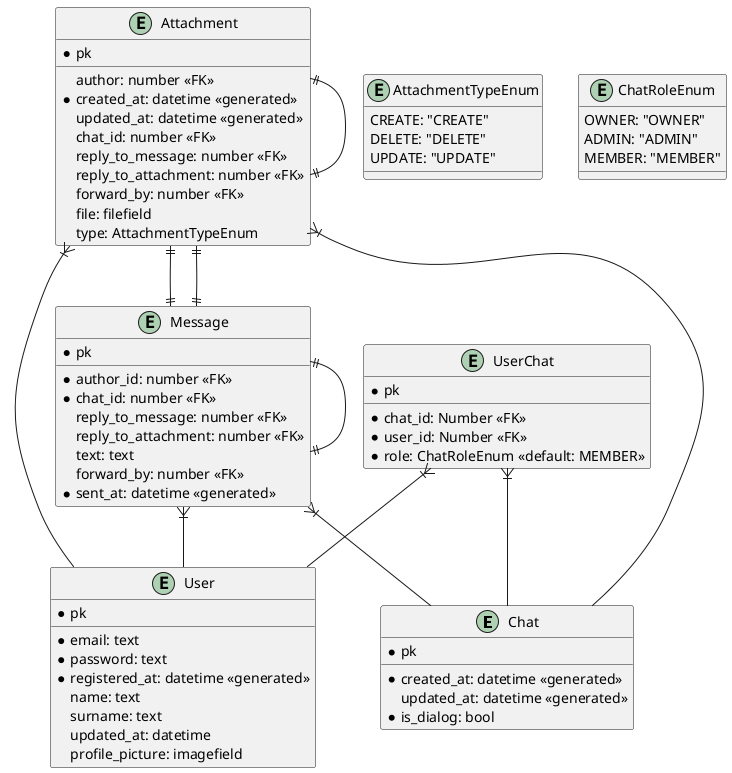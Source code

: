 @startuml
entity Chat {
* pk
__
*created_at: datetime <<generated>>
updated_at: datetime <<generated>>
*is_dialog: bool
}

entity AttachmentTypeEnum {
CREATE: "CREATE"
DELETE: "DELETE"
UPDATE: "UPDATE"
}

entity Attachment {
* pk
__
author: number <<FK>>
*created_at: datetime <<generated>>
updated_at: datetime <<generated>>
chat_id: number <<FK>>
reply_to_message: number <<FK>>
reply_to_attachment: number <<FK>>
forward_by: number <<FK>>
file: filefield
type: AttachmentTypeEnum
}

entity Message {
* pk
__
*author_id: number <<FK>>
*chat_id: number <<FK>>
reply_to_message: number <<FK>>
reply_to_attachment: number <<FK>>
text: text
forward_by: number <<FK>>
*sent_at: datetime <<generated>>
}

entity User {
* pk
__
*email: text
*password: text
*registered_at: datetime <<generated>>
name: text
surname: text
updated_at: datetime
profile_picture: imagefield
}

entity ChatRoleEnum {
OWNER: "OWNER"
ADMIN: "ADMIN"
MEMBER: "MEMBER"
}

entity UserChat {
* pk
__
* chat_id: Number <<FK>>
* user_id: Number <<FK>>
* role: ChatRoleEnum <<default: MEMBER>>
}


UserChat }|-- User
UserChat }|-- Chat


Message }|-- User
Message }|-- Chat

Attachment }|-- Chat

Message ||--|| Message
Message ||--|| Attachment

Attachment ||--|| Message
Attachment ||--|| Attachment

Attachment }|-- User
@enduml